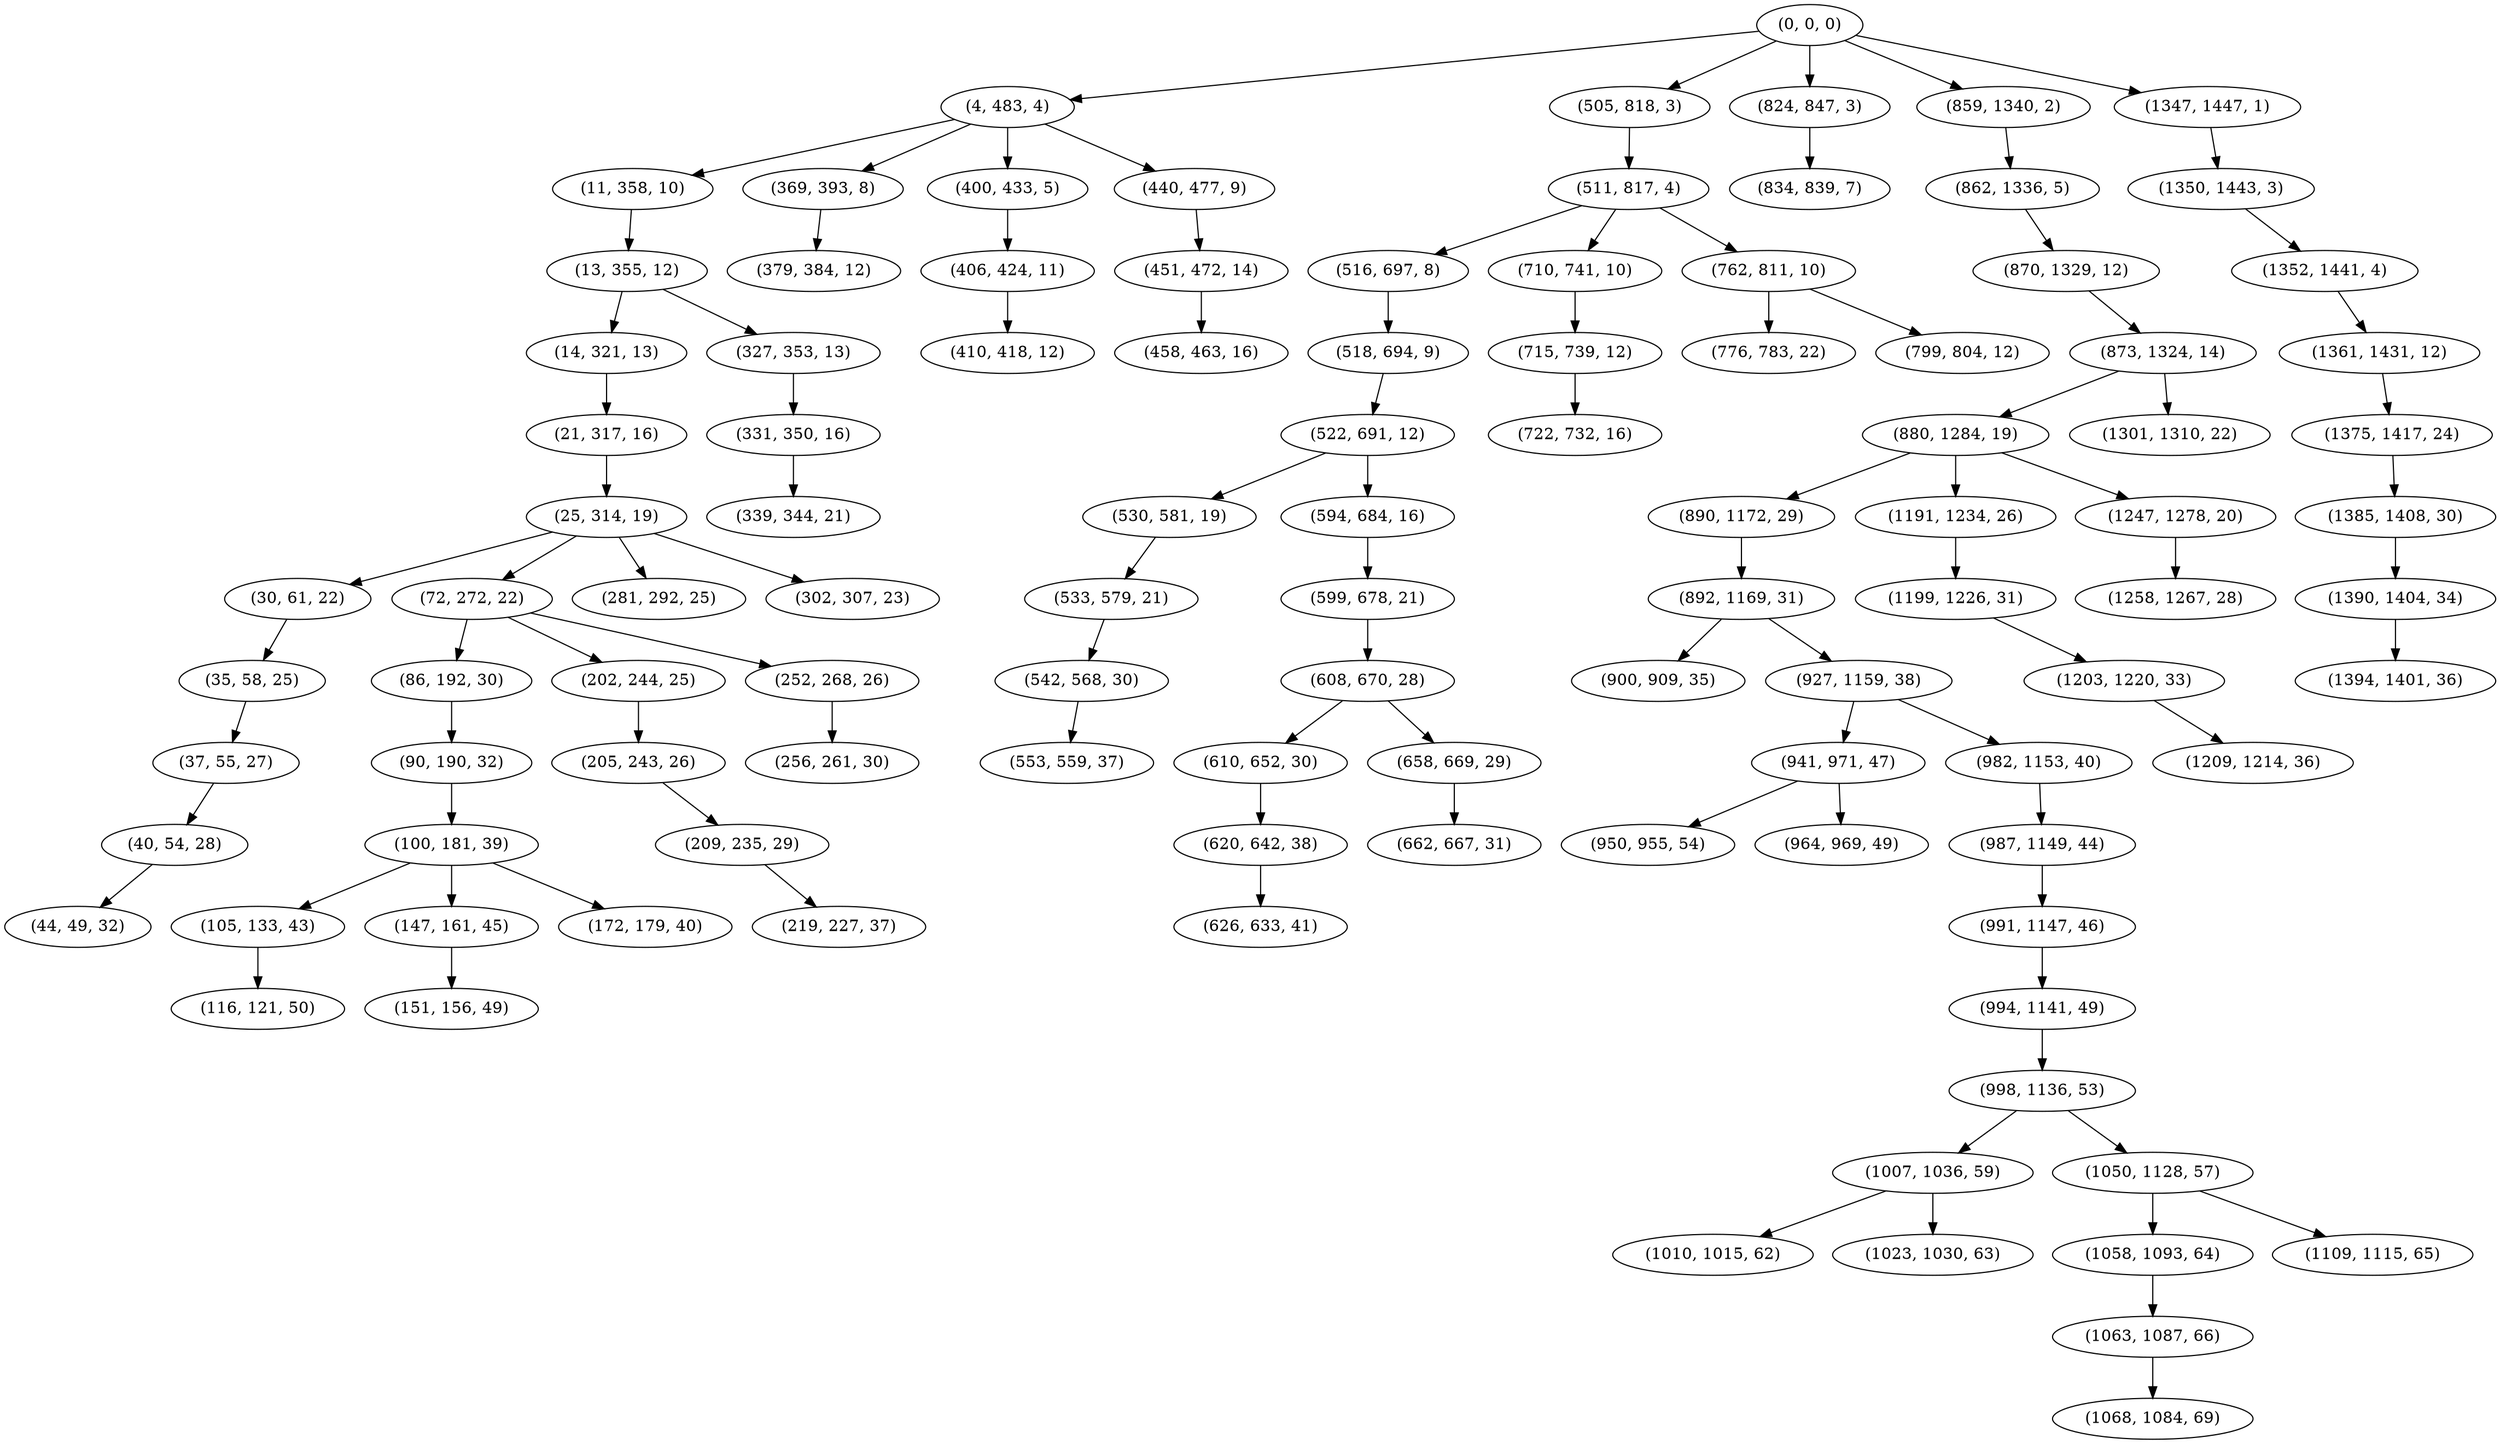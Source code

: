 digraph tree {
    "(0, 0, 0)";
    "(4, 483, 4)";
    "(11, 358, 10)";
    "(13, 355, 12)";
    "(14, 321, 13)";
    "(21, 317, 16)";
    "(25, 314, 19)";
    "(30, 61, 22)";
    "(35, 58, 25)";
    "(37, 55, 27)";
    "(40, 54, 28)";
    "(44, 49, 32)";
    "(72, 272, 22)";
    "(86, 192, 30)";
    "(90, 190, 32)";
    "(100, 181, 39)";
    "(105, 133, 43)";
    "(116, 121, 50)";
    "(147, 161, 45)";
    "(151, 156, 49)";
    "(172, 179, 40)";
    "(202, 244, 25)";
    "(205, 243, 26)";
    "(209, 235, 29)";
    "(219, 227, 37)";
    "(252, 268, 26)";
    "(256, 261, 30)";
    "(281, 292, 25)";
    "(302, 307, 23)";
    "(327, 353, 13)";
    "(331, 350, 16)";
    "(339, 344, 21)";
    "(369, 393, 8)";
    "(379, 384, 12)";
    "(400, 433, 5)";
    "(406, 424, 11)";
    "(410, 418, 12)";
    "(440, 477, 9)";
    "(451, 472, 14)";
    "(458, 463, 16)";
    "(505, 818, 3)";
    "(511, 817, 4)";
    "(516, 697, 8)";
    "(518, 694, 9)";
    "(522, 691, 12)";
    "(530, 581, 19)";
    "(533, 579, 21)";
    "(542, 568, 30)";
    "(553, 559, 37)";
    "(594, 684, 16)";
    "(599, 678, 21)";
    "(608, 670, 28)";
    "(610, 652, 30)";
    "(620, 642, 38)";
    "(626, 633, 41)";
    "(658, 669, 29)";
    "(662, 667, 31)";
    "(710, 741, 10)";
    "(715, 739, 12)";
    "(722, 732, 16)";
    "(762, 811, 10)";
    "(776, 783, 22)";
    "(799, 804, 12)";
    "(824, 847, 3)";
    "(834, 839, 7)";
    "(859, 1340, 2)";
    "(862, 1336, 5)";
    "(870, 1329, 12)";
    "(873, 1324, 14)";
    "(880, 1284, 19)";
    "(890, 1172, 29)";
    "(892, 1169, 31)";
    "(900, 909, 35)";
    "(927, 1159, 38)";
    "(941, 971, 47)";
    "(950, 955, 54)";
    "(964, 969, 49)";
    "(982, 1153, 40)";
    "(987, 1149, 44)";
    "(991, 1147, 46)";
    "(994, 1141, 49)";
    "(998, 1136, 53)";
    "(1007, 1036, 59)";
    "(1010, 1015, 62)";
    "(1023, 1030, 63)";
    "(1050, 1128, 57)";
    "(1058, 1093, 64)";
    "(1063, 1087, 66)";
    "(1068, 1084, 69)";
    "(1109, 1115, 65)";
    "(1191, 1234, 26)";
    "(1199, 1226, 31)";
    "(1203, 1220, 33)";
    "(1209, 1214, 36)";
    "(1247, 1278, 20)";
    "(1258, 1267, 28)";
    "(1301, 1310, 22)";
    "(1347, 1447, 1)";
    "(1350, 1443, 3)";
    "(1352, 1441, 4)";
    "(1361, 1431, 12)";
    "(1375, 1417, 24)";
    "(1385, 1408, 30)";
    "(1390, 1404, 34)";
    "(1394, 1401, 36)";
    "(0, 0, 0)" -> "(4, 483, 4)";
    "(0, 0, 0)" -> "(505, 818, 3)";
    "(0, 0, 0)" -> "(824, 847, 3)";
    "(0, 0, 0)" -> "(859, 1340, 2)";
    "(0, 0, 0)" -> "(1347, 1447, 1)";
    "(4, 483, 4)" -> "(11, 358, 10)";
    "(4, 483, 4)" -> "(369, 393, 8)";
    "(4, 483, 4)" -> "(400, 433, 5)";
    "(4, 483, 4)" -> "(440, 477, 9)";
    "(11, 358, 10)" -> "(13, 355, 12)";
    "(13, 355, 12)" -> "(14, 321, 13)";
    "(13, 355, 12)" -> "(327, 353, 13)";
    "(14, 321, 13)" -> "(21, 317, 16)";
    "(21, 317, 16)" -> "(25, 314, 19)";
    "(25, 314, 19)" -> "(30, 61, 22)";
    "(25, 314, 19)" -> "(72, 272, 22)";
    "(25, 314, 19)" -> "(281, 292, 25)";
    "(25, 314, 19)" -> "(302, 307, 23)";
    "(30, 61, 22)" -> "(35, 58, 25)";
    "(35, 58, 25)" -> "(37, 55, 27)";
    "(37, 55, 27)" -> "(40, 54, 28)";
    "(40, 54, 28)" -> "(44, 49, 32)";
    "(72, 272, 22)" -> "(86, 192, 30)";
    "(72, 272, 22)" -> "(202, 244, 25)";
    "(72, 272, 22)" -> "(252, 268, 26)";
    "(86, 192, 30)" -> "(90, 190, 32)";
    "(90, 190, 32)" -> "(100, 181, 39)";
    "(100, 181, 39)" -> "(105, 133, 43)";
    "(100, 181, 39)" -> "(147, 161, 45)";
    "(100, 181, 39)" -> "(172, 179, 40)";
    "(105, 133, 43)" -> "(116, 121, 50)";
    "(147, 161, 45)" -> "(151, 156, 49)";
    "(202, 244, 25)" -> "(205, 243, 26)";
    "(205, 243, 26)" -> "(209, 235, 29)";
    "(209, 235, 29)" -> "(219, 227, 37)";
    "(252, 268, 26)" -> "(256, 261, 30)";
    "(327, 353, 13)" -> "(331, 350, 16)";
    "(331, 350, 16)" -> "(339, 344, 21)";
    "(369, 393, 8)" -> "(379, 384, 12)";
    "(400, 433, 5)" -> "(406, 424, 11)";
    "(406, 424, 11)" -> "(410, 418, 12)";
    "(440, 477, 9)" -> "(451, 472, 14)";
    "(451, 472, 14)" -> "(458, 463, 16)";
    "(505, 818, 3)" -> "(511, 817, 4)";
    "(511, 817, 4)" -> "(516, 697, 8)";
    "(511, 817, 4)" -> "(710, 741, 10)";
    "(511, 817, 4)" -> "(762, 811, 10)";
    "(516, 697, 8)" -> "(518, 694, 9)";
    "(518, 694, 9)" -> "(522, 691, 12)";
    "(522, 691, 12)" -> "(530, 581, 19)";
    "(522, 691, 12)" -> "(594, 684, 16)";
    "(530, 581, 19)" -> "(533, 579, 21)";
    "(533, 579, 21)" -> "(542, 568, 30)";
    "(542, 568, 30)" -> "(553, 559, 37)";
    "(594, 684, 16)" -> "(599, 678, 21)";
    "(599, 678, 21)" -> "(608, 670, 28)";
    "(608, 670, 28)" -> "(610, 652, 30)";
    "(608, 670, 28)" -> "(658, 669, 29)";
    "(610, 652, 30)" -> "(620, 642, 38)";
    "(620, 642, 38)" -> "(626, 633, 41)";
    "(658, 669, 29)" -> "(662, 667, 31)";
    "(710, 741, 10)" -> "(715, 739, 12)";
    "(715, 739, 12)" -> "(722, 732, 16)";
    "(762, 811, 10)" -> "(776, 783, 22)";
    "(762, 811, 10)" -> "(799, 804, 12)";
    "(824, 847, 3)" -> "(834, 839, 7)";
    "(859, 1340, 2)" -> "(862, 1336, 5)";
    "(862, 1336, 5)" -> "(870, 1329, 12)";
    "(870, 1329, 12)" -> "(873, 1324, 14)";
    "(873, 1324, 14)" -> "(880, 1284, 19)";
    "(873, 1324, 14)" -> "(1301, 1310, 22)";
    "(880, 1284, 19)" -> "(890, 1172, 29)";
    "(880, 1284, 19)" -> "(1191, 1234, 26)";
    "(880, 1284, 19)" -> "(1247, 1278, 20)";
    "(890, 1172, 29)" -> "(892, 1169, 31)";
    "(892, 1169, 31)" -> "(900, 909, 35)";
    "(892, 1169, 31)" -> "(927, 1159, 38)";
    "(927, 1159, 38)" -> "(941, 971, 47)";
    "(927, 1159, 38)" -> "(982, 1153, 40)";
    "(941, 971, 47)" -> "(950, 955, 54)";
    "(941, 971, 47)" -> "(964, 969, 49)";
    "(982, 1153, 40)" -> "(987, 1149, 44)";
    "(987, 1149, 44)" -> "(991, 1147, 46)";
    "(991, 1147, 46)" -> "(994, 1141, 49)";
    "(994, 1141, 49)" -> "(998, 1136, 53)";
    "(998, 1136, 53)" -> "(1007, 1036, 59)";
    "(998, 1136, 53)" -> "(1050, 1128, 57)";
    "(1007, 1036, 59)" -> "(1010, 1015, 62)";
    "(1007, 1036, 59)" -> "(1023, 1030, 63)";
    "(1050, 1128, 57)" -> "(1058, 1093, 64)";
    "(1050, 1128, 57)" -> "(1109, 1115, 65)";
    "(1058, 1093, 64)" -> "(1063, 1087, 66)";
    "(1063, 1087, 66)" -> "(1068, 1084, 69)";
    "(1191, 1234, 26)" -> "(1199, 1226, 31)";
    "(1199, 1226, 31)" -> "(1203, 1220, 33)";
    "(1203, 1220, 33)" -> "(1209, 1214, 36)";
    "(1247, 1278, 20)" -> "(1258, 1267, 28)";
    "(1347, 1447, 1)" -> "(1350, 1443, 3)";
    "(1350, 1443, 3)" -> "(1352, 1441, 4)";
    "(1352, 1441, 4)" -> "(1361, 1431, 12)";
    "(1361, 1431, 12)" -> "(1375, 1417, 24)";
    "(1375, 1417, 24)" -> "(1385, 1408, 30)";
    "(1385, 1408, 30)" -> "(1390, 1404, 34)";
    "(1390, 1404, 34)" -> "(1394, 1401, 36)";
}
